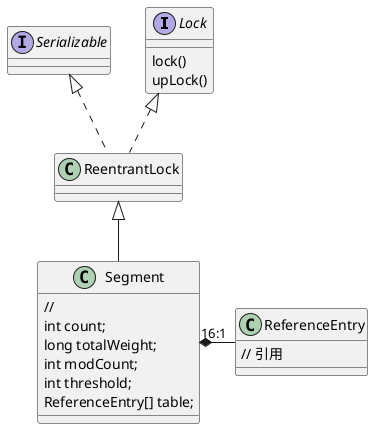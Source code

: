 @startuml

interface Lock {
    lock()
    upLock()
}
interface Serializable

class ReentrantLock
class Segment {
    //
    int count;
    long totalWeight;
    int modCount;
    int threshold;
    ReferenceEntry[] table;
}

class ReferenceEntry {
    // 引用
}


ReentrantLock .up.|> Lock
ReentrantLock .up.|> Serializable
Segment -up-|> ReentrantLock
ReferenceEntry "16:1" -left-* Segment

@enduml